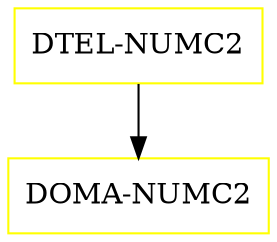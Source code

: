 digraph G {
  "DTEL-NUMC2" [shape=box,color=yellow];
  "DOMA-NUMC2" [shape=box,color=yellow,URL="./DOMA_NUMC2.html"];
  "DTEL-NUMC2" -> "DOMA-NUMC2";
}

